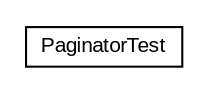 #!/usr/local/bin/dot
#
# Class diagram 
# Generated by UMLGraph version R5_6 (http://www.umlgraph.org/)
#

digraph G {
	edge [fontname="arial",fontsize=10,labelfontname="arial",labelfontsize=10];
	node [fontname="arial",fontsize=10,shape=plaintext];
	nodesep=0.25;
	ranksep=0.5;
	// java_oo.pagination.PaginatorTest
	c2427 [label=<<table title="java_oo.pagination.PaginatorTest" border="0" cellborder="1" cellspacing="0" cellpadding="2" port="p" href="./PaginatorTest.html">
		<tr><td><table border="0" cellspacing="0" cellpadding="1">
<tr><td align="center" balign="center"> PaginatorTest </td></tr>
		</table></td></tr>
		</table>>, URL="./PaginatorTest.html", fontname="arial", fontcolor="black", fontsize=10.0];
}

